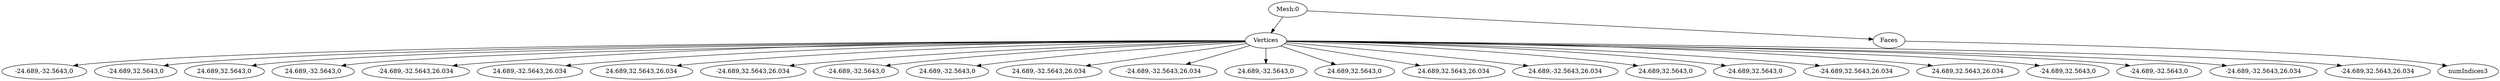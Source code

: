 digraph Graph1{Mesh0[label="Mesh:0"];Mesh0->Vertices;Mesh0Vertices0[label="-24.689,-32.5643,0"];Vertices->Mesh0Vertices0;Mesh0Vertices1[label="-24.689,32.5643,0"];Vertices->Mesh0Vertices1;Mesh0Vertices2[label="24.689,32.5643,0"];Vertices->Mesh0Vertices2;Mesh0Vertices3[label="24.689,-32.5643,0"];Vertices->Mesh0Vertices3;Mesh0Vertices4[label="-24.689,-32.5643,26.034"];Vertices->Mesh0Vertices4;Mesh0Vertices5[label="24.689,-32.5643,26.034"];Vertices->Mesh0Vertices5;Mesh0Vertices6[label="24.689,32.5643,26.034"];Vertices->Mesh0Vertices6;Mesh0Vertices7[label="-24.689,32.5643,26.034"];Vertices->Mesh0Vertices7;Mesh0Vertices8[label="-24.689,-32.5643,0"];Vertices->Mesh0Vertices8;Mesh0Vertices9[label="24.689,-32.5643,0"];Vertices->Mesh0Vertices9;Mesh0Vertices10[label="24.689,-32.5643,26.034"];Vertices->Mesh0Vertices10;Mesh0Vertices11[label="-24.689,-32.5643,26.034"];Vertices->Mesh0Vertices11;Mesh0Vertices12[label="24.689,-32.5643,0"];Vertices->Mesh0Vertices12;Mesh0Vertices13[label="24.689,32.5643,0"];Vertices->Mesh0Vertices13;Mesh0Vertices14[label="24.689,32.5643,26.034"];Vertices->Mesh0Vertices14;Mesh0Vertices15[label="24.689,-32.5643,26.034"];Vertices->Mesh0Vertices15;Mesh0Vertices16[label="24.689,32.5643,0"];Vertices->Mesh0Vertices16;Mesh0Vertices17[label="-24.689,32.5643,0"];Vertices->Mesh0Vertices17;Mesh0Vertices18[label="-24.689,32.5643,26.034"];Vertices->Mesh0Vertices18;Mesh0Vertices19[label="24.689,32.5643,26.034"];Vertices->Mesh0Vertices19;Mesh0Vertices20[label="-24.689,32.5643,0"];Vertices->Mesh0Vertices20;Mesh0Vertices21[label="-24.689,-32.5643,0"];Vertices->Mesh0Vertices21;Mesh0Vertices22[label="-24.689,-32.5643,26.034"];Vertices->Mesh0Vertices22;Mesh0Vertices23[label="-24.689,32.5643,26.034"];Vertices->Mesh0Vertices23;Mesh0->Faces;Faces->numIndices3;}